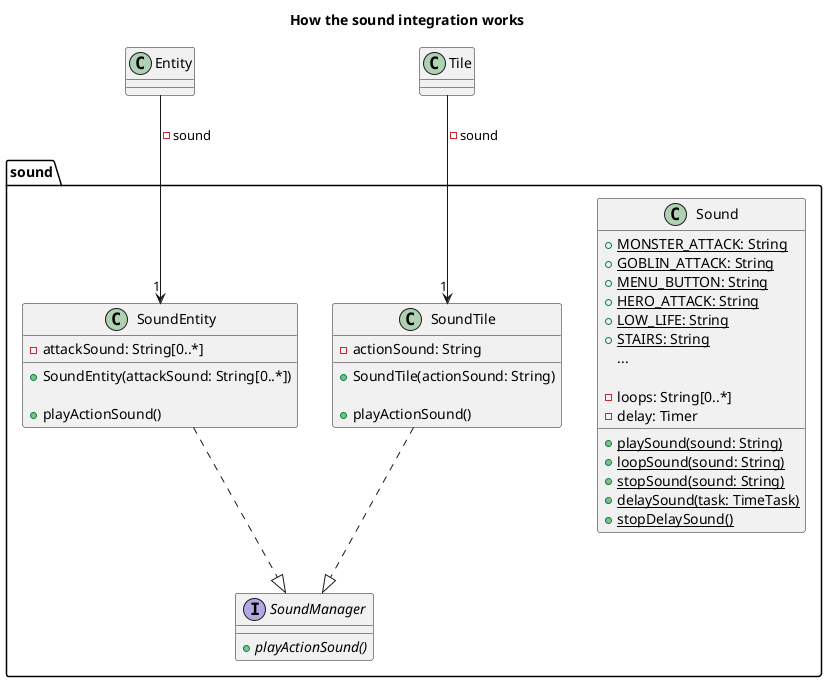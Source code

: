 @startuml

title How the sound integration works

package sound{

    class Sound{
        + {static}MONSTER_ATTACK: String
        + {static}GOBLIN_ATTACK: String
        + {static}MENU_BUTTON: String
        + {static}HERO_ATTACK: String
        + {static}LOW_LIFE: String
        + {static}STAIRS: String
        ...
        + {static}playSound(sound: String)

        - loops: String[0..*]
        - delay: Timer

        + {static}loopSound(sound: String)
        + {static}stopSound(sound: String)
        + {static}delaySound(task: TimeTask)
        + {static}stopDelaySound()
    }

    class SoundEntity{
        - attackSound: String[0..*]

        + SoundEntity(attackSound: String[0..*])

        + playActionSound()
    }

    class SoundTile{
        - actionSound: String
        + SoundTile(actionSound: String)

        + playActionSound()
    }

    interface SoundManager{
        + {abstract} playActionSound()
    }
}

Entity --> "1" SoundEntity: -sound
Tile --> "1" SoundTile: -sound

SoundEntity ..|> SoundManager
SoundTile ..|> SoundManager

@enduml